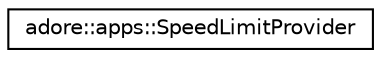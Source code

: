 digraph "Graphical Class Hierarchy"
{
 // LATEX_PDF_SIZE
  edge [fontname="Helvetica",fontsize="10",labelfontname="Helvetica",labelfontsize="10"];
  node [fontname="Helvetica",fontsize="10",shape=record];
  rankdir="LR";
  Node0 [label="adore::apps::SpeedLimitProvider",height=0.2,width=0.4,color="black", fillcolor="white", style="filled",URL="$classadore_1_1apps_1_1SpeedLimitProvider.html",tooltip="A node to gather speed limit data and provide it e.g. for laneview computation."];
}
